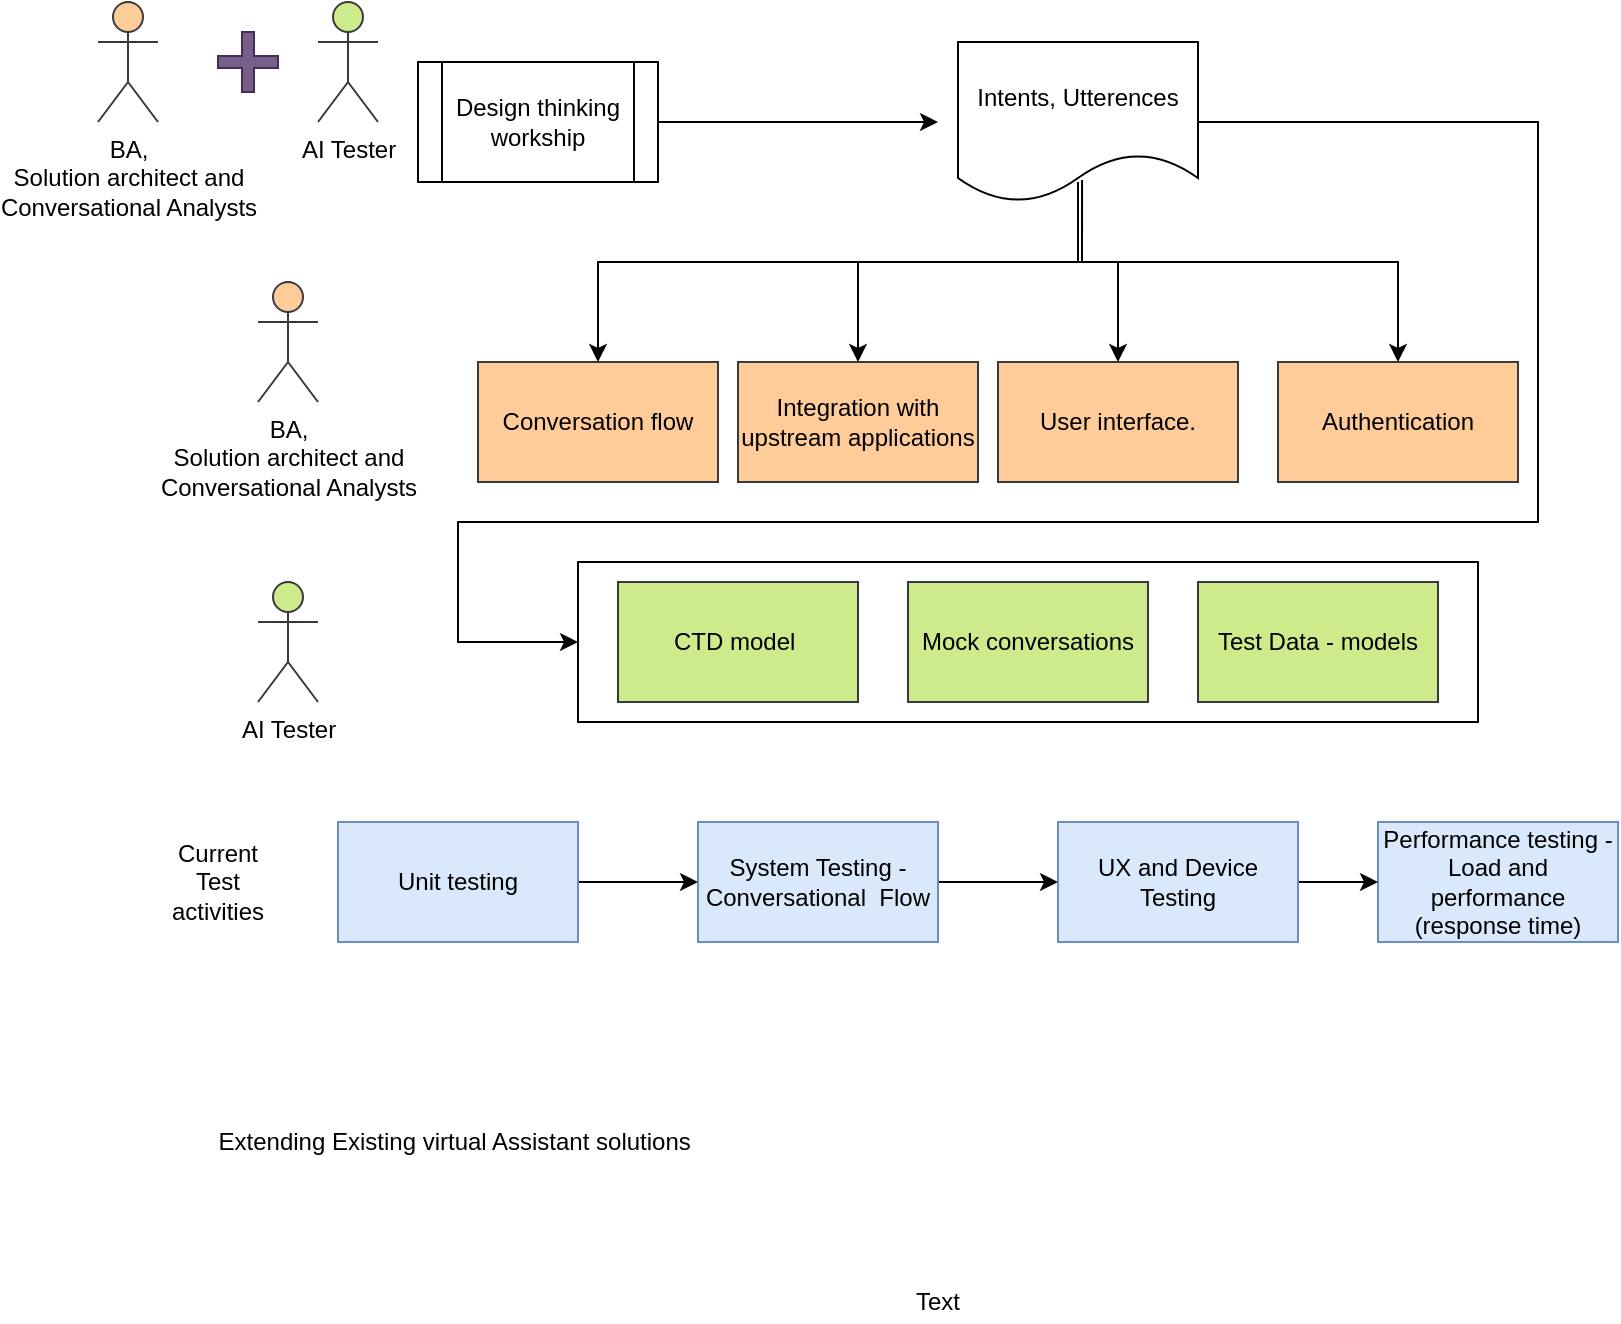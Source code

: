 <mxfile version="14.8.1" type="github">
  <diagram id="sMsKmZ36dMdmEoiFjQbl" name="Page-1">
    <mxGraphModel dx="1865" dy="524" grid="1" gridSize="10" guides="1" tooltips="1" connect="1" arrows="1" fold="1" page="1" pageScale="1" pageWidth="827" pageHeight="1169" math="0" shadow="0">
      <root>
        <mxCell id="0" />
        <mxCell id="1" parent="0" />
        <mxCell id="yppVhn_TZPLiQ2y8EMe6-29" value="" style="rounded=0;whiteSpace=wrap;html=1;" parent="1" vertex="1">
          <mxGeometry x="230" y="350" width="450" height="80" as="geometry" />
        </mxCell>
        <mxCell id="yppVhn_TZPLiQ2y8EMe6-2" style="edgeStyle=orthogonalEdgeStyle;rounded=0;orthogonalLoop=1;jettySize=auto;html=1;" parent="1" source="yppVhn_TZPLiQ2y8EMe6-1" edge="1">
          <mxGeometry relative="1" as="geometry">
            <mxPoint x="410" y="130" as="targetPoint" />
          </mxGeometry>
        </mxCell>
        <mxCell id="yppVhn_TZPLiQ2y8EMe6-1" value="Design thinking workship" style="shape=process;whiteSpace=wrap;html=1;backgroundOutline=1;" parent="1" vertex="1">
          <mxGeometry x="150" y="100" width="120" height="60" as="geometry" />
        </mxCell>
        <mxCell id="yppVhn_TZPLiQ2y8EMe6-19" style="edgeStyle=orthogonalEdgeStyle;rounded=0;orthogonalLoop=1;jettySize=auto;html=1;entryX=0.5;entryY=0;entryDx=0;entryDy=0;" parent="1" source="yppVhn_TZPLiQ2y8EMe6-3" target="yppVhn_TZPLiQ2y8EMe6-8" edge="1">
          <mxGeometry relative="1" as="geometry">
            <Array as="points">
              <mxPoint x="480" y="200" />
              <mxPoint x="500" y="200" />
            </Array>
          </mxGeometry>
        </mxCell>
        <mxCell id="yppVhn_TZPLiQ2y8EMe6-26" style="edgeStyle=orthogonalEdgeStyle;rounded=0;orthogonalLoop=1;jettySize=auto;html=1;" parent="1" target="yppVhn_TZPLiQ2y8EMe6-7" edge="1">
          <mxGeometry relative="1" as="geometry">
            <mxPoint x="480" y="160" as="sourcePoint" />
            <Array as="points">
              <mxPoint x="480" y="200" />
              <mxPoint x="640" y="200" />
            </Array>
          </mxGeometry>
        </mxCell>
        <mxCell id="yppVhn_TZPLiQ2y8EMe6-27" style="edgeStyle=orthogonalEdgeStyle;rounded=0;orthogonalLoop=1;jettySize=auto;html=1;" parent="1" source="yppVhn_TZPLiQ2y8EMe6-3" target="yppVhn_TZPLiQ2y8EMe6-6" edge="1">
          <mxGeometry relative="1" as="geometry">
            <Array as="points">
              <mxPoint x="480" y="200" />
              <mxPoint x="370" y="200" />
            </Array>
          </mxGeometry>
        </mxCell>
        <mxCell id="61uGcUXwKeX0_CccamnW-6" style="edgeStyle=orthogonalEdgeStyle;rounded=0;orthogonalLoop=1;jettySize=auto;html=1;exitX=1;exitY=0.5;exitDx=0;exitDy=0;entryX=0;entryY=0.5;entryDx=0;entryDy=0;" edge="1" parent="1" source="yppVhn_TZPLiQ2y8EMe6-3" target="yppVhn_TZPLiQ2y8EMe6-29">
          <mxGeometry relative="1" as="geometry">
            <Array as="points">
              <mxPoint x="710" y="130" />
              <mxPoint x="710" y="330" />
              <mxPoint x="170" y="330" />
              <mxPoint x="170" y="390" />
            </Array>
          </mxGeometry>
        </mxCell>
        <mxCell id="yppVhn_TZPLiQ2y8EMe6-3" value="Intents, Utterences" style="shape=document;whiteSpace=wrap;html=1;boundedLbl=1;" parent="1" vertex="1">
          <mxGeometry x="420" y="90" width="120" height="80" as="geometry" />
        </mxCell>
        <mxCell id="yppVhn_TZPLiQ2y8EMe6-4" value="Conversation flow" style="rounded=0;whiteSpace=wrap;html=1;fillColor=#ffcc99;strokeColor=#36393d;" parent="1" vertex="1">
          <mxGeometry x="180" y="250" width="120" height="60" as="geometry" />
        </mxCell>
        <mxCell id="yppVhn_TZPLiQ2y8EMe6-6" value="Integration with upstream applications" style="rounded=0;whiteSpace=wrap;html=1;fillColor=#ffcc99;strokeColor=#36393d;" parent="1" vertex="1">
          <mxGeometry x="310" y="250" width="120" height="60" as="geometry" />
        </mxCell>
        <mxCell id="yppVhn_TZPLiQ2y8EMe6-7" value="Authentication" style="rounded=0;whiteSpace=wrap;html=1;fillColor=#ffcc99;strokeColor=#36393d;" parent="1" vertex="1">
          <mxGeometry x="580" y="250" width="120" height="60" as="geometry" />
        </mxCell>
        <mxCell id="yppVhn_TZPLiQ2y8EMe6-8" value="User interface." style="rounded=0;whiteSpace=wrap;html=1;fillColor=#ffcc99;strokeColor=#36393d;" parent="1" vertex="1">
          <mxGeometry x="440" y="250" width="120" height="60" as="geometry" />
        </mxCell>
        <mxCell id="yppVhn_TZPLiQ2y8EMe6-11" value="AI Tester" style="shape=umlActor;verticalLabelPosition=bottom;verticalAlign=top;html=1;outlineConnect=0;fillColor=#cdeb8b;strokeColor=#36393d;" parent="1" vertex="1">
          <mxGeometry x="70" y="360" width="30" height="60" as="geometry" />
        </mxCell>
        <mxCell id="61uGcUXwKeX0_CccamnW-2" style="edgeStyle=orthogonalEdgeStyle;rounded=0;orthogonalLoop=1;jettySize=auto;html=1;exitX=1;exitY=0.5;exitDx=0;exitDy=0;entryX=0;entryY=0.5;entryDx=0;entryDy=0;" edge="1" parent="1" source="yppVhn_TZPLiQ2y8EMe6-12" target="yppVhn_TZPLiQ2y8EMe6-13">
          <mxGeometry relative="1" as="geometry" />
        </mxCell>
        <mxCell id="yppVhn_TZPLiQ2y8EMe6-12" value="Unit testing" style="rounded=0;whiteSpace=wrap;html=1;fillColor=#dae8fc;strokeColor=#6c8ebf;" parent="1" vertex="1">
          <mxGeometry x="110" y="480" width="120" height="60" as="geometry" />
        </mxCell>
        <mxCell id="61uGcUXwKeX0_CccamnW-3" style="edgeStyle=orthogonalEdgeStyle;rounded=0;orthogonalLoop=1;jettySize=auto;html=1;exitX=1;exitY=0.5;exitDx=0;exitDy=0;entryX=0;entryY=0.5;entryDx=0;entryDy=0;" edge="1" parent="1" source="yppVhn_TZPLiQ2y8EMe6-13" target="yppVhn_TZPLiQ2y8EMe6-17">
          <mxGeometry relative="1" as="geometry" />
        </mxCell>
        <mxCell id="yppVhn_TZPLiQ2y8EMe6-13" value="System Testing - Conversational&amp;nbsp; Flow" style="rounded=0;whiteSpace=wrap;html=1;fillColor=#dae8fc;strokeColor=#6c8ebf;" parent="1" vertex="1">
          <mxGeometry x="290" y="480" width="120" height="60" as="geometry" />
        </mxCell>
        <mxCell id="yppVhn_TZPLiQ2y8EMe6-16" value="Performance testing - Load and performance (response time)" style="rounded=0;whiteSpace=wrap;html=1;fillColor=#dae8fc;strokeColor=#6c8ebf;" parent="1" vertex="1">
          <mxGeometry x="630" y="480" width="120" height="60" as="geometry" />
        </mxCell>
        <mxCell id="61uGcUXwKeX0_CccamnW-4" style="edgeStyle=orthogonalEdgeStyle;rounded=0;orthogonalLoop=1;jettySize=auto;html=1;exitX=1;exitY=0.5;exitDx=0;exitDy=0;entryX=0;entryY=0.5;entryDx=0;entryDy=0;" edge="1" parent="1" source="yppVhn_TZPLiQ2y8EMe6-17" target="yppVhn_TZPLiQ2y8EMe6-16">
          <mxGeometry relative="1" as="geometry" />
        </mxCell>
        <mxCell id="yppVhn_TZPLiQ2y8EMe6-17" value="UX and Device Testing" style="rounded=0;whiteSpace=wrap;html=1;fillColor=#dae8fc;strokeColor=#6c8ebf;" parent="1" vertex="1">
          <mxGeometry x="470" y="480" width="120" height="60" as="geometry" />
        </mxCell>
        <mxCell id="yppVhn_TZPLiQ2y8EMe6-22" value="BA, &lt;br&gt;Solution architect and &lt;br&gt;Conversational Analysts" style="shape=umlActor;verticalLabelPosition=bottom;verticalAlign=top;html=1;outlineConnect=0;fillColor=#ffcc99;strokeColor=#36393d;" parent="1" vertex="1">
          <mxGeometry x="70" y="210" width="30" height="60" as="geometry" />
        </mxCell>
        <mxCell id="yppVhn_TZPLiQ2y8EMe6-23" value="CTD model&amp;nbsp;" style="rounded=0;whiteSpace=wrap;html=1;fillColor=#cdeb8b;strokeColor=#36393d;" parent="1" vertex="1">
          <mxGeometry x="250" y="360" width="120" height="60" as="geometry" />
        </mxCell>
        <mxCell id="yppVhn_TZPLiQ2y8EMe6-24" value="Mock conversations" style="rounded=0;whiteSpace=wrap;html=1;fillColor=#cdeb8b;strokeColor=#36393d;" parent="1" vertex="1">
          <mxGeometry x="395" y="360" width="120" height="60" as="geometry" />
        </mxCell>
        <mxCell id="yppVhn_TZPLiQ2y8EMe6-25" value="Test Data - models" style="rounded=0;whiteSpace=wrap;html=1;fillColor=#cdeb8b;strokeColor=#36393d;" parent="1" vertex="1">
          <mxGeometry x="540" y="360" width="120" height="60" as="geometry" />
        </mxCell>
        <mxCell id="yppVhn_TZPLiQ2y8EMe6-28" style="edgeStyle=orthogonalEdgeStyle;rounded=0;orthogonalLoop=1;jettySize=auto;html=1;exitX=0.517;exitY=0.863;exitDx=0;exitDy=0;exitPerimeter=0;" parent="1" source="yppVhn_TZPLiQ2y8EMe6-3" edge="1">
          <mxGeometry relative="1" as="geometry">
            <mxPoint x="490" y="180" as="sourcePoint" />
            <mxPoint x="240" y="250" as="targetPoint" />
            <Array as="points">
              <mxPoint x="482" y="200" />
              <mxPoint x="240" y="200" />
            </Array>
          </mxGeometry>
        </mxCell>
        <mxCell id="yppVhn_TZPLiQ2y8EMe6-32" value="Current Test activities" style="text;html=1;strokeColor=none;fillColor=none;align=center;verticalAlign=middle;whiteSpace=wrap;rounded=0;" parent="1" vertex="1">
          <mxGeometry x="30" y="500" width="40" height="20" as="geometry" />
        </mxCell>
        <mxCell id="yppVhn_TZPLiQ2y8EMe6-33" value="Extending Existing virtual Assistant solutions&amp;nbsp;" style="text;html=1;strokeColor=none;fillColor=none;align=center;verticalAlign=middle;whiteSpace=wrap;rounded=0;" parent="1" vertex="1">
          <mxGeometry x="40" y="630" width="260" height="20" as="geometry" />
        </mxCell>
        <mxCell id="yppVhn_TZPLiQ2y8EMe6-37" value="Text" style="text;html=1;strokeColor=none;fillColor=none;align=center;verticalAlign=middle;whiteSpace=wrap;rounded=0;" parent="1" vertex="1">
          <mxGeometry x="390" y="710" width="40" height="20" as="geometry" />
        </mxCell>
        <mxCell id="61uGcUXwKeX0_CccamnW-10" value="BA, &lt;br&gt;Solution architect and &lt;br&gt;Conversational Analysts" style="shape=umlActor;verticalLabelPosition=bottom;verticalAlign=top;html=1;outlineConnect=0;fillColor=#ffcc99;strokeColor=#36393d;" vertex="1" parent="1">
          <mxGeometry x="-10" y="70" width="30" height="60" as="geometry" />
        </mxCell>
        <mxCell id="61uGcUXwKeX0_CccamnW-11" value="AI Tester" style="shape=umlActor;verticalLabelPosition=bottom;verticalAlign=top;html=1;outlineConnect=0;fillColor=#cdeb8b;strokeColor=#36393d;" vertex="1" parent="1">
          <mxGeometry x="100" y="70" width="30" height="60" as="geometry" />
        </mxCell>
        <mxCell id="61uGcUXwKeX0_CccamnW-12" value="" style="shape=cross;whiteSpace=wrap;html=1;fillColor=#76608a;strokeColor=#432D57;fontColor=#ffffff;" vertex="1" parent="1">
          <mxGeometry x="50" y="85" width="30" height="30" as="geometry" />
        </mxCell>
      </root>
    </mxGraphModel>
  </diagram>
</mxfile>
